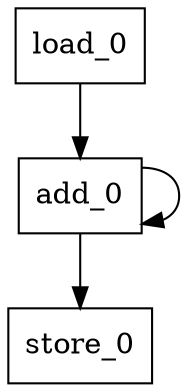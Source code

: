 digraph G{
	add_0[label="add_0";shape=rectangle];
	load_0[label="load_0";shape=rectangle];
	store_0[label="store_0";shape=rectangle];
add_0->store_0;
add_0->add_0;
load_0->add_0;
}
